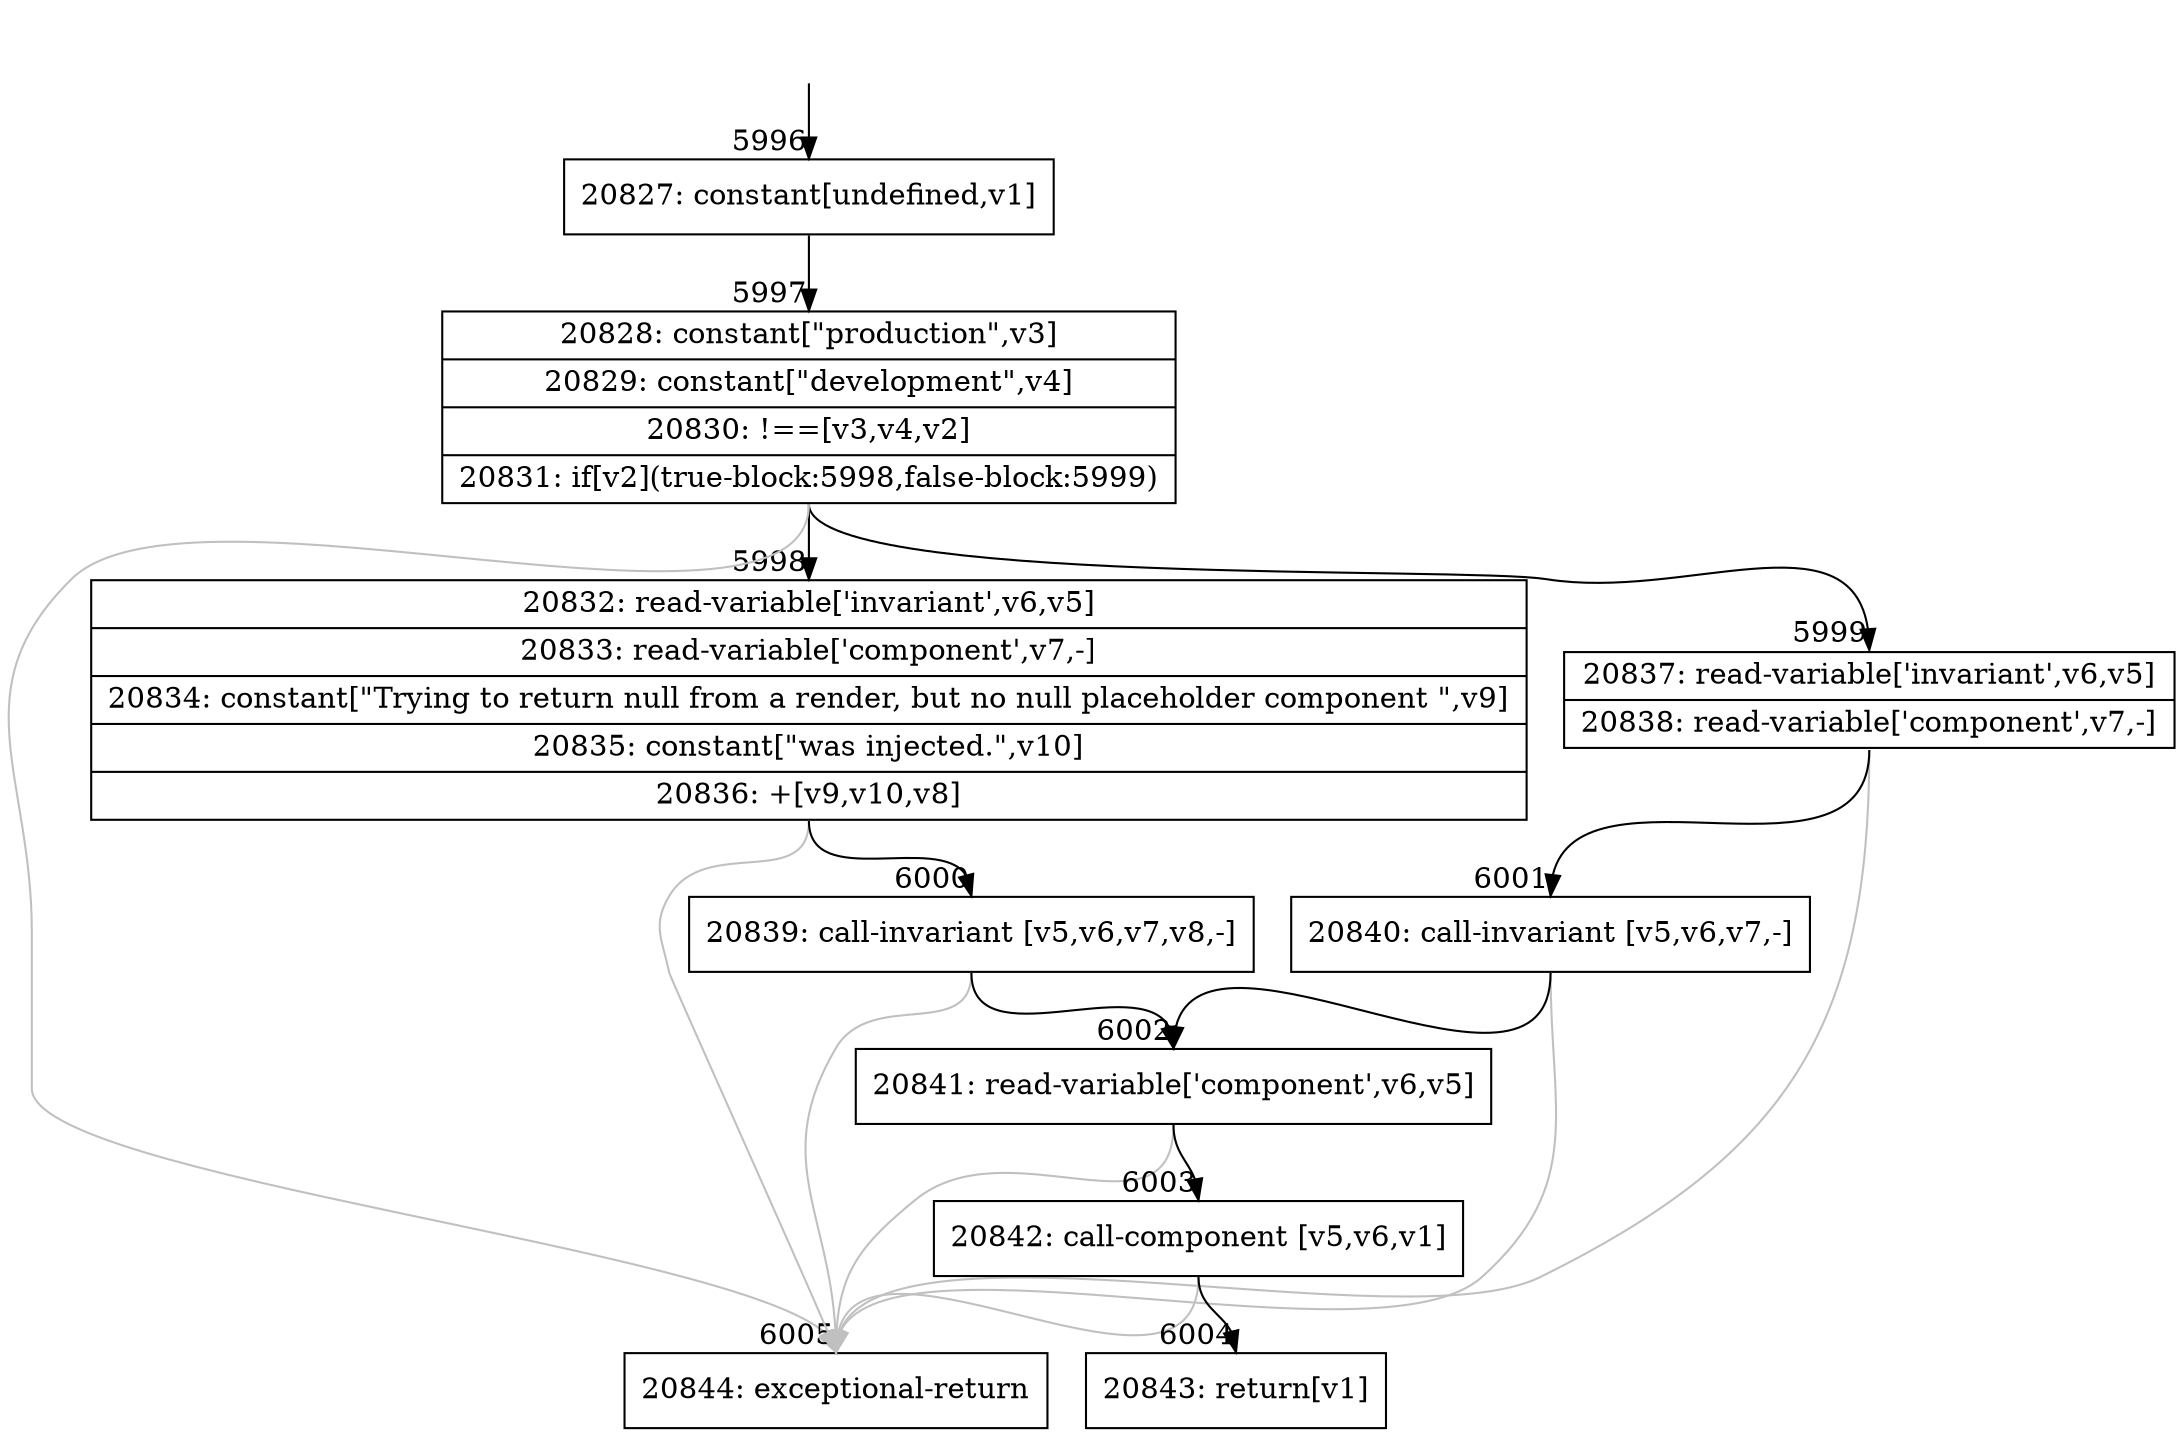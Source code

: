 digraph {
rankdir="TD"
BB_entry403[shape=none,label=""];
BB_entry403 -> BB5996 [tailport=s, headport=n, headlabel="    5996"]
BB5996 [shape=record label="{20827: constant[undefined,v1]}" ] 
BB5996 -> BB5997 [tailport=s, headport=n, headlabel="      5997"]
BB5997 [shape=record label="{20828: constant[\"production\",v3]|20829: constant[\"development\",v4]|20830: !==[v3,v4,v2]|20831: if[v2](true-block:5998,false-block:5999)}" ] 
BB5997 -> BB5998 [tailport=s, headport=n, headlabel="      5998"]
BB5997 -> BB5999 [tailport=s, headport=n, headlabel="      5999"]
BB5997 -> BB6005 [tailport=s, headport=n, color=gray, headlabel="      6005"]
BB5998 [shape=record label="{20832: read-variable['invariant',v6,v5]|20833: read-variable['component',v7,-]|20834: constant[\"Trying to return null from a render, but no null placeholder component \",v9]|20835: constant[\"was injected.\",v10]|20836: +[v9,v10,v8]}" ] 
BB5998 -> BB6000 [tailport=s, headport=n, headlabel="      6000"]
BB5998 -> BB6005 [tailport=s, headport=n, color=gray]
BB5999 [shape=record label="{20837: read-variable['invariant',v6,v5]|20838: read-variable['component',v7,-]}" ] 
BB5999 -> BB6001 [tailport=s, headport=n, headlabel="      6001"]
BB5999 -> BB6005 [tailport=s, headport=n, color=gray]
BB6000 [shape=record label="{20839: call-invariant [v5,v6,v7,v8,-]}" ] 
BB6000 -> BB6002 [tailport=s, headport=n, headlabel="      6002"]
BB6000 -> BB6005 [tailport=s, headport=n, color=gray]
BB6001 [shape=record label="{20840: call-invariant [v5,v6,v7,-]}" ] 
BB6001 -> BB6002 [tailport=s, headport=n]
BB6001 -> BB6005 [tailport=s, headport=n, color=gray]
BB6002 [shape=record label="{20841: read-variable['component',v6,v5]}" ] 
BB6002 -> BB6003 [tailport=s, headport=n, headlabel="      6003"]
BB6002 -> BB6005 [tailport=s, headport=n, color=gray]
BB6003 [shape=record label="{20842: call-component [v5,v6,v1]}" ] 
BB6003 -> BB6004 [tailport=s, headport=n, headlabel="      6004"]
BB6003 -> BB6005 [tailport=s, headport=n, color=gray]
BB6004 [shape=record label="{20843: return[v1]}" ] 
BB6005 [shape=record label="{20844: exceptional-return}" ] 
//#$~ 10624
}
